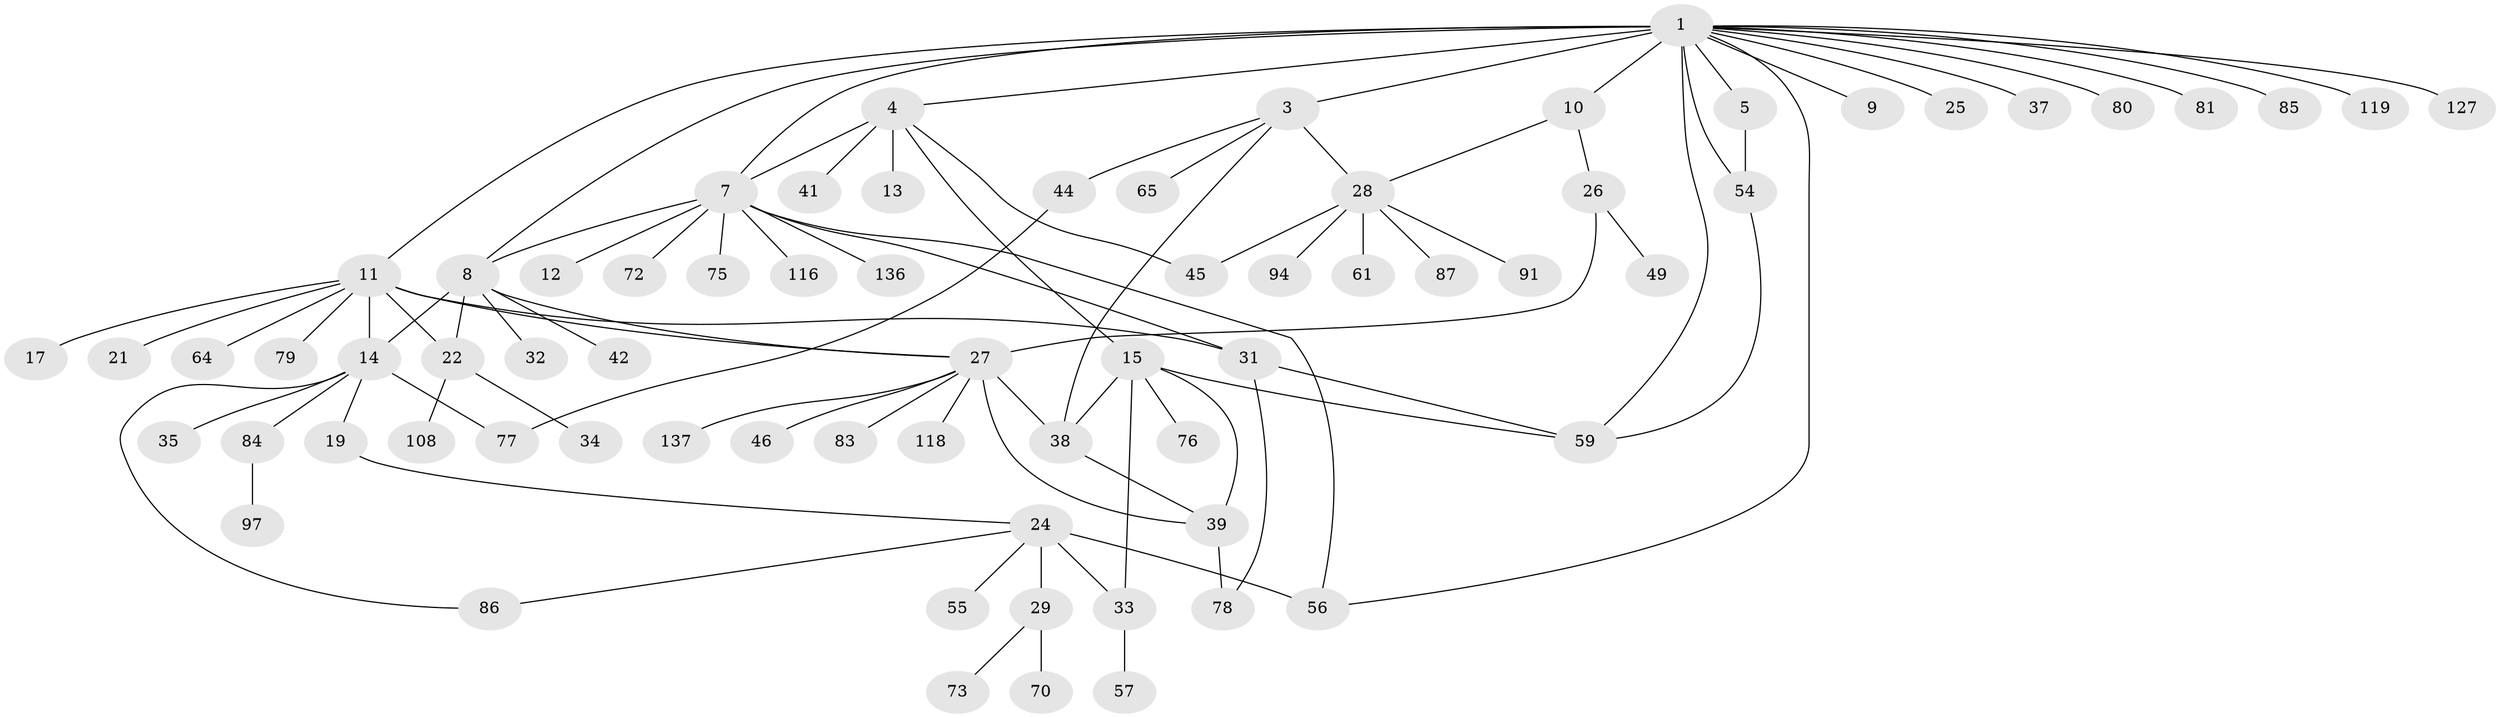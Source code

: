 // original degree distribution, {6: 0.014285714285714285, 18: 0.007142857142857143, 8: 0.03571428571428571, 7: 0.02142857142857143, 4: 0.04285714285714286, 3: 0.12142857142857143, 1: 0.5071428571428571, 13: 0.007142857142857143, 12: 0.007142857142857143, 2: 0.2, 10: 0.007142857142857143, 5: 0.02857142857142857}
// Generated by graph-tools (version 1.1) at 2025/14/03/09/25 04:14:42]
// undirected, 70 vertices, 92 edges
graph export_dot {
graph [start="1"]
  node [color=gray90,style=filled];
  1 [super="+2+6"];
  3 [super="+102+124+67"];
  4 [super="+90+110+18"];
  5 [super="+69+95"];
  7 [super="+20+51+62+52+43"];
  8 [super="+16+89"];
  9;
  10;
  11 [super="+93+71+48+139"];
  12 [super="+23+63"];
  13;
  14 [super="+68+66+96+122+103"];
  15;
  17;
  19;
  21;
  22;
  24 [super="+82"];
  25;
  26;
  27;
  28;
  29;
  31 [super="+36+114"];
  32;
  33 [super="+40+109+132"];
  34;
  35;
  37;
  38 [super="+117+47"];
  39 [super="+58+125+53"];
  41;
  42 [super="+60"];
  44 [super="+113"];
  45;
  46;
  49;
  54;
  55;
  56 [super="+105+100"];
  57;
  59 [super="+133"];
  61;
  64;
  65;
  70;
  72;
  73;
  75;
  76;
  77 [super="+101"];
  78 [super="+92+115+107"];
  79 [super="+128+134"];
  80;
  81 [super="+98"];
  83;
  84;
  85;
  86;
  87;
  91;
  94;
  97;
  108;
  116;
  118;
  119;
  127;
  136;
  137;
  1 -- 9;
  1 -- 25;
  1 -- 3 [weight=2];
  1 -- 4 [weight=2];
  1 -- 5;
  1 -- 7 [weight=2];
  1 -- 10;
  1 -- 11;
  1 -- 80;
  1 -- 81;
  1 -- 85;
  1 -- 37;
  1 -- 54;
  1 -- 119;
  1 -- 59;
  1 -- 127;
  1 -- 8;
  1 -- 56;
  3 -- 28;
  3 -- 44;
  3 -- 65;
  3 -- 38;
  4 -- 7 [weight=3];
  4 -- 13;
  4 -- 15;
  4 -- 45;
  4 -- 41;
  5 -- 54;
  7 -- 12 [weight=2];
  7 -- 72;
  7 -- 75;
  7 -- 31;
  7 -- 136;
  7 -- 116;
  7 -- 56;
  7 -- 8;
  8 -- 14;
  8 -- 27;
  8 -- 32;
  8 -- 42;
  8 -- 22;
  10 -- 26;
  10 -- 28;
  11 -- 14;
  11 -- 17;
  11 -- 21;
  11 -- 22;
  11 -- 27;
  11 -- 64;
  11 -- 79;
  11 -- 31;
  14 -- 19;
  14 -- 35;
  14 -- 77;
  14 -- 84;
  14 -- 86;
  15 -- 33;
  15 -- 38;
  15 -- 39;
  15 -- 59;
  15 -- 76;
  19 -- 24;
  22 -- 34;
  22 -- 108;
  24 -- 29;
  24 -- 55;
  24 -- 56 [weight=2];
  24 -- 86;
  24 -- 33;
  26 -- 27;
  26 -- 49;
  27 -- 38 [weight=2];
  27 -- 39;
  27 -- 46;
  27 -- 83;
  27 -- 118;
  27 -- 137;
  28 -- 45;
  28 -- 61;
  28 -- 87;
  28 -- 91;
  28 -- 94;
  29 -- 70;
  29 -- 73;
  31 -- 78;
  31 -- 59;
  33 -- 57;
  38 -- 39;
  39 -- 78;
  44 -- 77;
  54 -- 59;
  84 -- 97;
}
